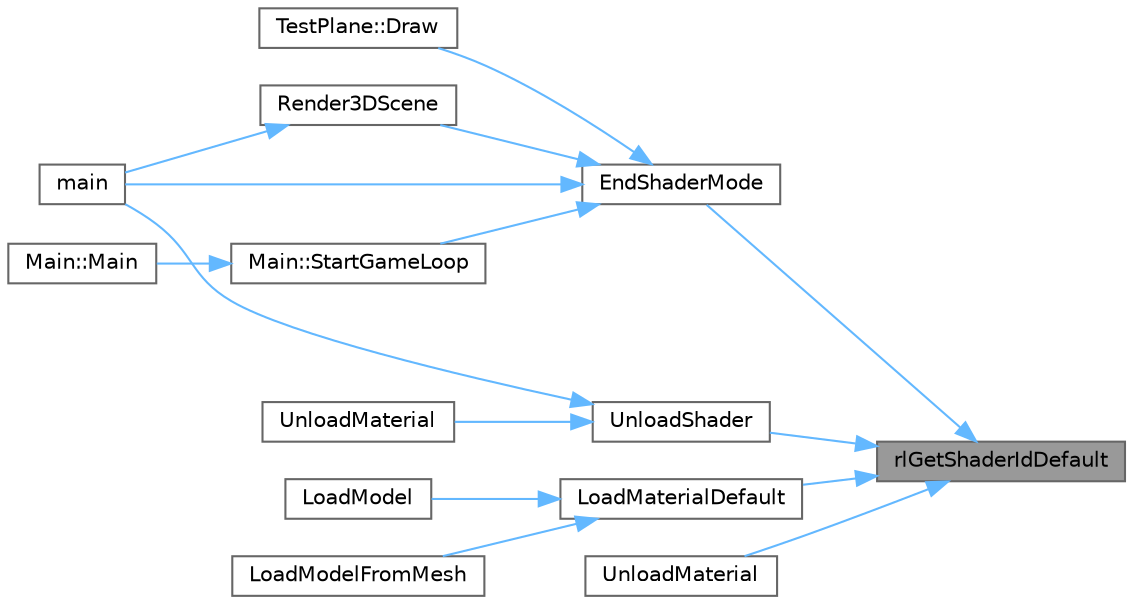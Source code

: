 digraph "rlGetShaderIdDefault"
{
 // LATEX_PDF_SIZE
  bgcolor="transparent";
  edge [fontname=Helvetica,fontsize=10,labelfontname=Helvetica,labelfontsize=10];
  node [fontname=Helvetica,fontsize=10,shape=box,height=0.2,width=0.4];
  rankdir="RL";
  Node1 [id="Node000001",label="rlGetShaderIdDefault",height=0.2,width=0.4,color="gray40", fillcolor="grey60", style="filled", fontcolor="black",tooltip=" "];
  Node1 -> Node2 [id="edge29_Node000001_Node000002",dir="back",color="steelblue1",style="solid",tooltip=" "];
  Node2 [id="Node000002",label="EndShaderMode",height=0.2,width=0.4,color="grey40", fillcolor="white", style="filled",URL="$_old_2_classes_2lib_2rcore_8c.html#aede028cb2f1bfe3d32c9436182ca9609",tooltip=" "];
  Node2 -> Node3 [id="edge30_Node000002_Node000003",dir="back",color="steelblue1",style="solid",tooltip=" "];
  Node3 [id="Node000003",label="TestPlane::Draw",height=0.2,width=0.4,color="grey40", fillcolor="white", style="filled",URL="$class_test_plane.html#a77b0ec96709d666e57d53ced8f6fa906",tooltip=" "];
  Node2 -> Node4 [id="edge31_Node000002_Node000004",dir="back",color="steelblue1",style="solid",tooltip=" "];
  Node4 [id="Node000004",label="main",height=0.2,width=0.4,color="grey40", fillcolor="white", style="filled",URL="$_classes_2lib_2_raylib_erosion_standalone-main_2src_2main_8cpp.html#a840291bc02cba5474a4cb46a9b9566fe",tooltip=" "];
  Node2 -> Node5 [id="edge32_Node000002_Node000005",dir="back",color="steelblue1",style="solid",tooltip=" "];
  Node5 [id="Node000005",label="Render3DScene",height=0.2,width=0.4,color="grey40", fillcolor="white", style="filled",URL="$_classes_2lib_2_raylib_erosion_standalone-main_2src_2main_8cpp.html#ad86ef8813977cfce37962bc5ceff25b3",tooltip=" "];
  Node5 -> Node4 [id="edge33_Node000005_Node000004",dir="back",color="steelblue1",style="solid",tooltip=" "];
  Node2 -> Node6 [id="edge34_Node000002_Node000006",dir="back",color="steelblue1",style="solid",tooltip=" "];
  Node6 [id="Node000006",label="Main::StartGameLoop",height=0.2,width=0.4,color="grey40", fillcolor="white", style="filled",URL="$class_main.html#ae41f68a79f75d932839c81505b01b365",tooltip=" "];
  Node6 -> Node7 [id="edge35_Node000006_Node000007",dir="back",color="steelblue1",style="solid",tooltip=" "];
  Node7 [id="Node000007",label="Main::Main",height=0.2,width=0.4,color="grey40", fillcolor="white", style="filled",URL="$class_main.html#a50d4361a1b613205467a441b5c40c199",tooltip=" "];
  Node1 -> Node8 [id="edge36_Node000001_Node000008",dir="back",color="steelblue1",style="solid",tooltip=" "];
  Node8 [id="Node000008",label="LoadMaterialDefault",height=0.2,width=0.4,color="grey40", fillcolor="white", style="filled",URL="$_classes_2lib_2rmodels_8c.html#ab6cf1d88c94c870a45e7e5a74cfa2036",tooltip=" "];
  Node8 -> Node9 [id="edge37_Node000008_Node000009",dir="back",color="steelblue1",style="solid",tooltip=" "];
  Node9 [id="Node000009",label="LoadModel",height=0.2,width=0.4,color="grey40", fillcolor="white", style="filled",URL="$_classes_2lib_2rmodels_8c.html#a9d1cf218d3ae6d1f50e442d5fde88cf3",tooltip=" "];
  Node8 -> Node10 [id="edge38_Node000008_Node000010",dir="back",color="steelblue1",style="solid",tooltip=" "];
  Node10 [id="Node000010",label="LoadModelFromMesh",height=0.2,width=0.4,color="grey40", fillcolor="white", style="filled",URL="$_classes_2lib_2rmodels_8c.html#a55cfdb656716d71b091aa6502fbf176f",tooltip=" "];
  Node1 -> Node11 [id="edge39_Node000001_Node000011",dir="back",color="steelblue1",style="solid",tooltip=" "];
  Node11 [id="Node000011",label="UnloadMaterial",height=0.2,width=0.4,color="grey40", fillcolor="white", style="filled",URL="$_classes_2lib_2rmodels_8c.html#ad0b92e5ccd513d907eba7a111c047b9a",tooltip=" "];
  Node1 -> Node12 [id="edge40_Node000001_Node000012",dir="back",color="steelblue1",style="solid",tooltip=" "];
  Node12 [id="Node000012",label="UnloadShader",height=0.2,width=0.4,color="grey40", fillcolor="white", style="filled",URL="$_old_2_classes_2lib_2rcore_8c.html#ab329eb7587e998c53faea2f103827213",tooltip=" "];
  Node12 -> Node4 [id="edge41_Node000012_Node000004",dir="back",color="steelblue1",style="solid",tooltip=" "];
  Node12 -> Node13 [id="edge42_Node000012_Node000013",dir="back",color="steelblue1",style="solid",tooltip=" "];
  Node13 [id="Node000013",label="UnloadMaterial",height=0.2,width=0.4,color="grey40", fillcolor="white", style="filled",URL="$_old_2_classes_2lib_2rmodels_8c.html#ad0b92e5ccd513d907eba7a111c047b9a",tooltip=" "];
}
